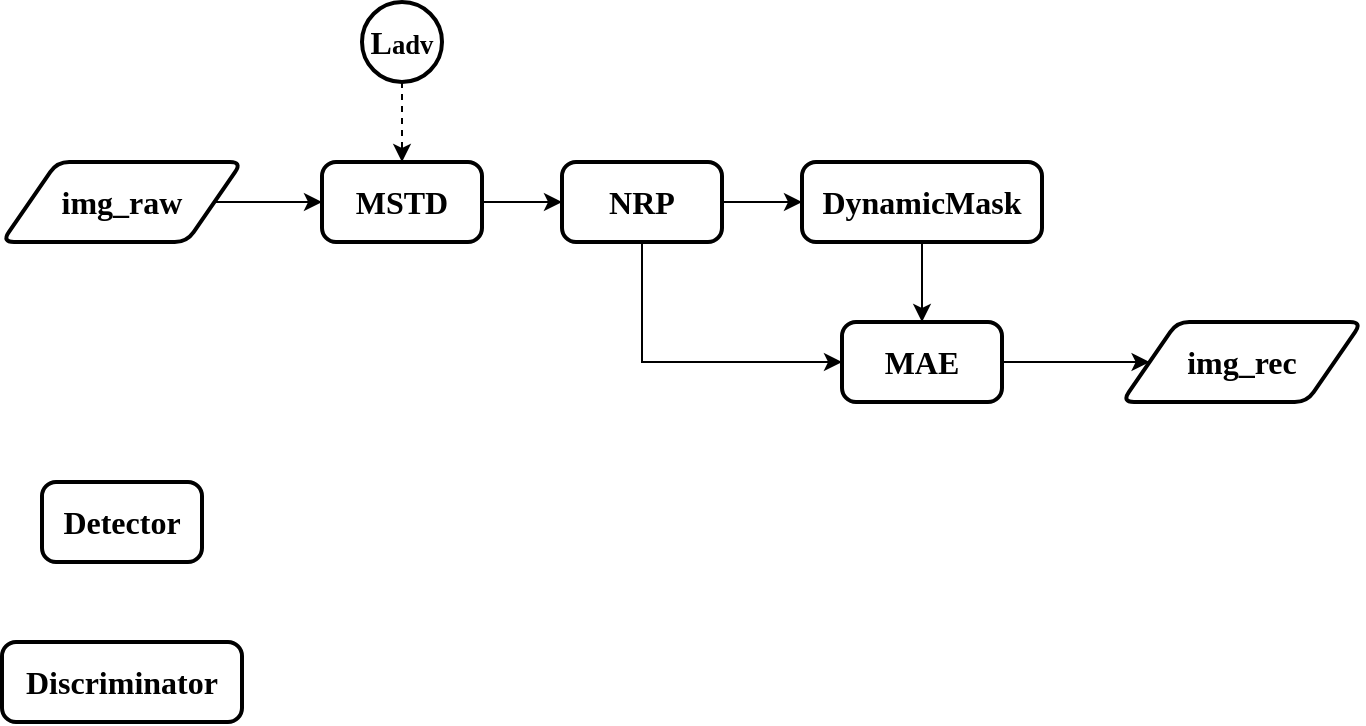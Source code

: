 <mxfile version="18.0.6" type="github">
  <diagram id="JUfm03IPXtEsRL-7KVTj" name="Page-1">
    <mxGraphModel dx="1038" dy="617" grid="1" gridSize="10" guides="1" tooltips="1" connect="1" arrows="1" fold="1" page="1" pageScale="1" pageWidth="2339" pageHeight="3300" math="0" shadow="0">
      <root>
        <mxCell id="0" />
        <mxCell id="1" parent="0" />
        <mxCell id="MZ50J_otFEHrb0MQ2-nP-8" value="&lt;b&gt;Discriminator&lt;/b&gt;" style="rounded=1;whiteSpace=wrap;html=1;absoluteArcSize=1;arcSize=14;strokeWidth=2;fontFamily=Comic Sans MS;fontSize=16;" vertex="1" parent="1">
          <mxGeometry x="160" y="440" width="120" height="40" as="geometry" />
        </mxCell>
        <mxCell id="MZ50J_otFEHrb0MQ2-nP-13" value="&lt;b&gt;Detector&lt;/b&gt;" style="rounded=1;whiteSpace=wrap;html=1;absoluteArcSize=1;arcSize=14;strokeWidth=2;fontFamily=Comic Sans MS;fontSize=16;" vertex="1" parent="1">
          <mxGeometry x="180" y="360" width="80" height="40" as="geometry" />
        </mxCell>
        <mxCell id="MZ50J_otFEHrb0MQ2-nP-22" value="" style="group" vertex="1" connectable="0" parent="1">
          <mxGeometry x="160" y="120" width="680" height="200" as="geometry" />
        </mxCell>
        <mxCell id="MZ50J_otFEHrb0MQ2-nP-19" value="&lt;b&gt;L&lt;span style=&quot;font-size: 13.333px;&quot;&gt;adv&lt;/span&gt;&lt;/b&gt;" style="strokeWidth=2;html=1;shape=mxgraph.flowchart.start_2;whiteSpace=wrap;fontFamily=Comic Sans MS;fontSize=16;" vertex="1" parent="MZ50J_otFEHrb0MQ2-nP-22">
          <mxGeometry x="180" width="40" height="40" as="geometry" />
        </mxCell>
        <mxCell id="MZ50J_otFEHrb0MQ2-nP-3" style="edgeStyle=orthogonalEdgeStyle;rounded=0;orthogonalLoop=1;jettySize=auto;html=1;exitX=1;exitY=0.5;exitDx=0;exitDy=0;entryX=0;entryY=0.5;entryDx=0;entryDy=0;fontFamily=Comic Sans MS;fontSize=16;" edge="1" parent="MZ50J_otFEHrb0MQ2-nP-22" source="MZ50J_otFEHrb0MQ2-nP-1">
          <mxGeometry relative="1" as="geometry">
            <mxPoint x="160" y="100" as="targetPoint" />
          </mxGeometry>
        </mxCell>
        <mxCell id="MZ50J_otFEHrb0MQ2-nP-1" value="&lt;b&gt;&lt;font face=&quot;Comic Sans MS&quot; style=&quot;font-size: 16px;&quot;&gt;img_raw&lt;/font&gt;&lt;/b&gt;" style="shape=parallelogram;html=1;strokeWidth=2;perimeter=parallelogramPerimeter;whiteSpace=wrap;rounded=1;arcSize=12;size=0.23;" vertex="1" parent="MZ50J_otFEHrb0MQ2-nP-22">
          <mxGeometry y="80" width="120" height="40" as="geometry" />
        </mxCell>
        <mxCell id="MZ50J_otFEHrb0MQ2-nP-4" value="&lt;b&gt;NRP&lt;/b&gt;" style="rounded=1;whiteSpace=wrap;html=1;absoluteArcSize=1;arcSize=14;strokeWidth=2;fontFamily=Comic Sans MS;fontSize=16;" vertex="1" parent="MZ50J_otFEHrb0MQ2-nP-22">
          <mxGeometry x="280" y="80" width="80" height="40" as="geometry" />
        </mxCell>
        <mxCell id="MZ50J_otFEHrb0MQ2-nP-9" style="edgeStyle=orthogonalEdgeStyle;rounded=0;orthogonalLoop=1;jettySize=auto;html=1;exitX=1;exitY=0.5;exitDx=0;exitDy=0;entryX=0;entryY=0.5;entryDx=0;entryDy=0;fontFamily=Comic Sans MS;fontSize=16;" edge="1" parent="MZ50J_otFEHrb0MQ2-nP-22" source="MZ50J_otFEHrb0MQ2-nP-5" target="MZ50J_otFEHrb0MQ2-nP-4">
          <mxGeometry relative="1" as="geometry" />
        </mxCell>
        <mxCell id="MZ50J_otFEHrb0MQ2-nP-5" value="&lt;b&gt;MSTD&lt;/b&gt;" style="rounded=1;whiteSpace=wrap;html=1;absoluteArcSize=1;arcSize=14;strokeWidth=2;fontFamily=Comic Sans MS;fontSize=16;" vertex="1" parent="MZ50J_otFEHrb0MQ2-nP-22">
          <mxGeometry x="160" y="80" width="80" height="40" as="geometry" />
        </mxCell>
        <mxCell id="MZ50J_otFEHrb0MQ2-nP-20" style="edgeStyle=orthogonalEdgeStyle;rounded=0;orthogonalLoop=1;jettySize=auto;html=1;exitX=0.5;exitY=1;exitDx=0;exitDy=0;exitPerimeter=0;entryX=0.5;entryY=0;entryDx=0;entryDy=0;fontFamily=Comic Sans MS;fontSize=16;dashed=1;" edge="1" parent="MZ50J_otFEHrb0MQ2-nP-22" source="MZ50J_otFEHrb0MQ2-nP-19" target="MZ50J_otFEHrb0MQ2-nP-5">
          <mxGeometry relative="1" as="geometry" />
        </mxCell>
        <mxCell id="MZ50J_otFEHrb0MQ2-nP-6" value="&lt;b&gt;MAE&lt;/b&gt;" style="rounded=1;whiteSpace=wrap;html=1;absoluteArcSize=1;arcSize=14;strokeWidth=2;fontFamily=Comic Sans MS;fontSize=16;" vertex="1" parent="MZ50J_otFEHrb0MQ2-nP-22">
          <mxGeometry x="420" y="160" width="80" height="40" as="geometry" />
        </mxCell>
        <mxCell id="MZ50J_otFEHrb0MQ2-nP-11" style="edgeStyle=orthogonalEdgeStyle;rounded=0;orthogonalLoop=1;jettySize=auto;html=1;exitX=0.5;exitY=1;exitDx=0;exitDy=0;entryX=0;entryY=0.5;entryDx=0;entryDy=0;fontFamily=Comic Sans MS;fontSize=16;" edge="1" parent="MZ50J_otFEHrb0MQ2-nP-22" source="MZ50J_otFEHrb0MQ2-nP-4" target="MZ50J_otFEHrb0MQ2-nP-6">
          <mxGeometry relative="1" as="geometry" />
        </mxCell>
        <mxCell id="MZ50J_otFEHrb0MQ2-nP-12" style="edgeStyle=orthogonalEdgeStyle;rounded=0;orthogonalLoop=1;jettySize=auto;html=1;exitX=0.5;exitY=1;exitDx=0;exitDy=0;entryX=0.5;entryY=0;entryDx=0;entryDy=0;fontFamily=Comic Sans MS;fontSize=16;" edge="1" parent="MZ50J_otFEHrb0MQ2-nP-22" source="MZ50J_otFEHrb0MQ2-nP-7" target="MZ50J_otFEHrb0MQ2-nP-6">
          <mxGeometry relative="1" as="geometry" />
        </mxCell>
        <mxCell id="MZ50J_otFEHrb0MQ2-nP-7" value="&lt;b&gt;DynamicMask&lt;/b&gt;" style="rounded=1;whiteSpace=wrap;html=1;absoluteArcSize=1;arcSize=14;strokeWidth=2;fontFamily=Comic Sans MS;fontSize=16;" vertex="1" parent="MZ50J_otFEHrb0MQ2-nP-22">
          <mxGeometry x="400" y="80" width="120" height="40" as="geometry" />
        </mxCell>
        <mxCell id="MZ50J_otFEHrb0MQ2-nP-10" style="edgeStyle=orthogonalEdgeStyle;rounded=0;orthogonalLoop=1;jettySize=auto;html=1;exitX=1;exitY=0.5;exitDx=0;exitDy=0;entryX=0;entryY=0.5;entryDx=0;entryDy=0;fontFamily=Comic Sans MS;fontSize=16;" edge="1" parent="MZ50J_otFEHrb0MQ2-nP-22" source="MZ50J_otFEHrb0MQ2-nP-4" target="MZ50J_otFEHrb0MQ2-nP-7">
          <mxGeometry relative="1" as="geometry" />
        </mxCell>
        <mxCell id="MZ50J_otFEHrb0MQ2-nP-14" value="&lt;b&gt;&lt;font face=&quot;Comic Sans MS&quot; style=&quot;font-size: 16px;&quot;&gt;img_rec&lt;/font&gt;&lt;/b&gt;" style="shape=parallelogram;html=1;strokeWidth=2;perimeter=parallelogramPerimeter;whiteSpace=wrap;rounded=1;arcSize=12;size=0.23;" vertex="1" parent="MZ50J_otFEHrb0MQ2-nP-22">
          <mxGeometry x="560" y="160" width="120" height="40" as="geometry" />
        </mxCell>
        <mxCell id="MZ50J_otFEHrb0MQ2-nP-15" style="edgeStyle=orthogonalEdgeStyle;rounded=0;orthogonalLoop=1;jettySize=auto;html=1;exitX=1;exitY=0.5;exitDx=0;exitDy=0;fontFamily=Comic Sans MS;fontSize=16;" edge="1" parent="MZ50J_otFEHrb0MQ2-nP-22" source="MZ50J_otFEHrb0MQ2-nP-6" target="MZ50J_otFEHrb0MQ2-nP-14">
          <mxGeometry relative="1" as="geometry" />
        </mxCell>
      </root>
    </mxGraphModel>
  </diagram>
</mxfile>
